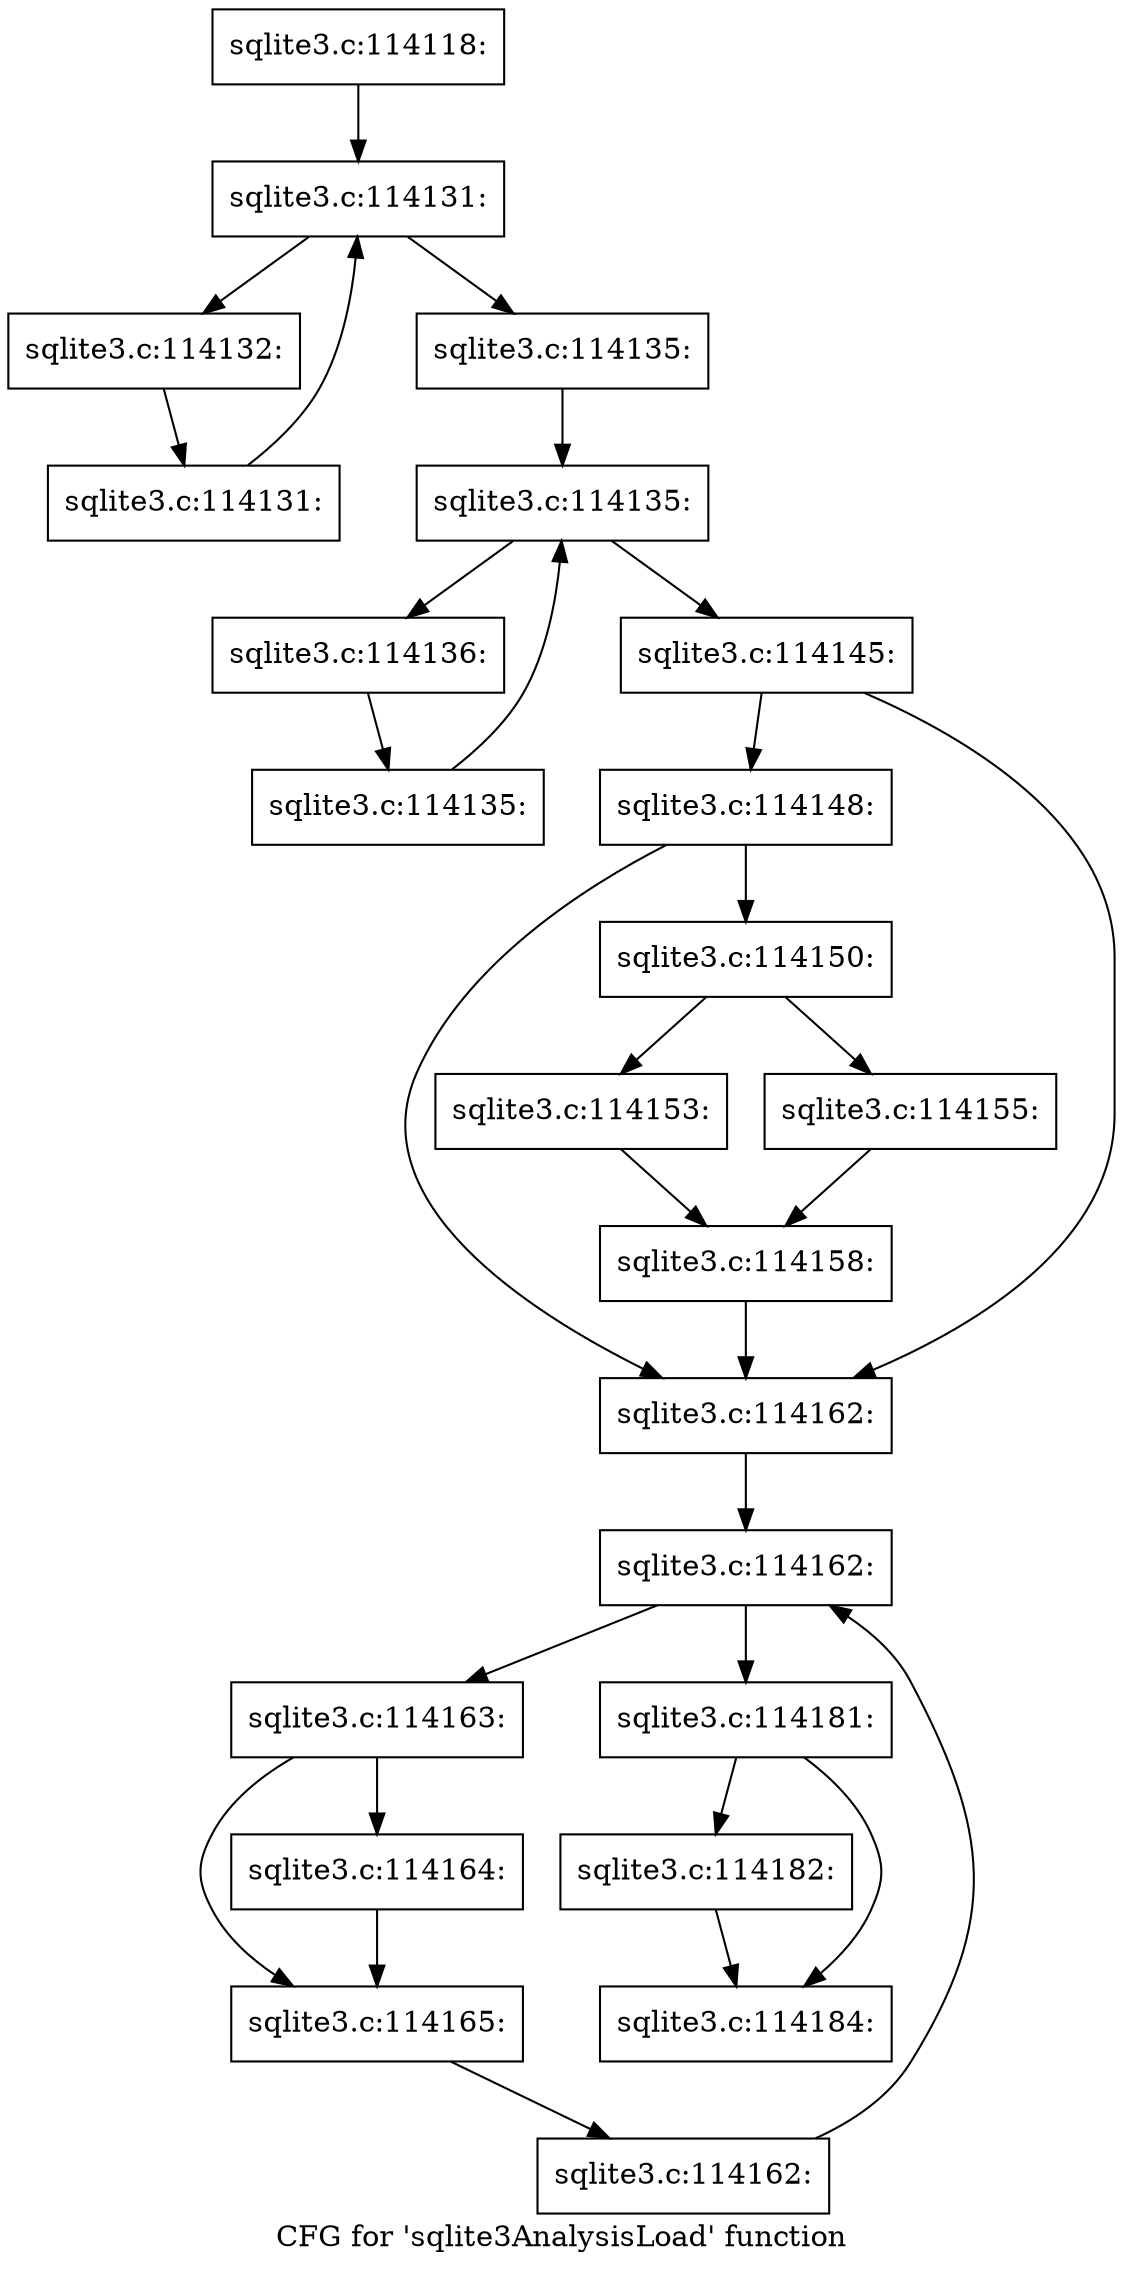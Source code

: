 digraph "CFG for 'sqlite3AnalysisLoad' function" {
	label="CFG for 'sqlite3AnalysisLoad' function";

	Node0x55c0f83b8f80 [shape=record,label="{sqlite3.c:114118:}"];
	Node0x55c0f83b8f80 -> Node0x55c0f83bd6d0;
	Node0x55c0f83bd6d0 [shape=record,label="{sqlite3.c:114131:}"];
	Node0x55c0f83bd6d0 -> Node0x55c0f83bd8f0;
	Node0x55c0f83bd6d0 -> Node0x55c0f83bd2c0;
	Node0x55c0f83bd8f0 [shape=record,label="{sqlite3.c:114132:}"];
	Node0x55c0f83bd8f0 -> Node0x55c0f83bd860;
	Node0x55c0f83bd860 [shape=record,label="{sqlite3.c:114131:}"];
	Node0x55c0f83bd860 -> Node0x55c0f83bd6d0;
	Node0x55c0f83bd2c0 [shape=record,label="{sqlite3.c:114135:}"];
	Node0x55c0f83bd2c0 -> Node0x55c0f83bedc0;
	Node0x55c0f83bedc0 [shape=record,label="{sqlite3.c:114135:}"];
	Node0x55c0f83bedc0 -> Node0x55c0f83befe0;
	Node0x55c0f83bedc0 -> Node0x55c0f83bea20;
	Node0x55c0f83befe0 [shape=record,label="{sqlite3.c:114136:}"];
	Node0x55c0f83befe0 -> Node0x55c0f83bef50;
	Node0x55c0f83bef50 [shape=record,label="{sqlite3.c:114135:}"];
	Node0x55c0f83bef50 -> Node0x55c0f83bedc0;
	Node0x55c0f83bea20 [shape=record,label="{sqlite3.c:114145:}"];
	Node0x55c0f83bea20 -> Node0x55c0f83c0ad0;
	Node0x55c0f83bea20 -> Node0x55c0f83c0a80;
	Node0x55c0f83c0ad0 [shape=record,label="{sqlite3.c:114148:}"];
	Node0x55c0f83c0ad0 -> Node0x55c0f83c0a30;
	Node0x55c0f83c0ad0 -> Node0x55c0f83c0a80;
	Node0x55c0f83c0a30 [shape=record,label="{sqlite3.c:114150:}"];
	Node0x55c0f83c0a30 -> Node0x55c0f83c1c40;
	Node0x55c0f83c0a30 -> Node0x55c0f83c1ce0;
	Node0x55c0f83c1c40 [shape=record,label="{sqlite3.c:114153:}"];
	Node0x55c0f83c1c40 -> Node0x55c0f83c1c90;
	Node0x55c0f83c1ce0 [shape=record,label="{sqlite3.c:114155:}"];
	Node0x55c0f83c1ce0 -> Node0x55c0f83c1c90;
	Node0x55c0f83c1c90 [shape=record,label="{sqlite3.c:114158:}"];
	Node0x55c0f83c1c90 -> Node0x55c0f83c0a80;
	Node0x55c0f83c0a80 [shape=record,label="{sqlite3.c:114162:}"];
	Node0x55c0f83c0a80 -> Node0x55c0f83c2ad0;
	Node0x55c0f83c2ad0 [shape=record,label="{sqlite3.c:114162:}"];
	Node0x55c0f83c2ad0 -> Node0x55c0f83c32c0;
	Node0x55c0f83c2ad0 -> Node0x55c0f60a11c0;
	Node0x55c0f83c32c0 [shape=record,label="{sqlite3.c:114163:}"];
	Node0x55c0f83c32c0 -> Node0x55c0f83c3a50;
	Node0x55c0f83c32c0 -> Node0x55c0f83c3a00;
	Node0x55c0f83c3a00 [shape=record,label="{sqlite3.c:114164:}"];
	Node0x55c0f83c3a00 -> Node0x55c0f83c3a50;
	Node0x55c0f83c3a50 [shape=record,label="{sqlite3.c:114165:}"];
	Node0x55c0f83c3a50 -> Node0x55c0f83c3230;
	Node0x55c0f83c3230 [shape=record,label="{sqlite3.c:114162:}"];
	Node0x55c0f83c3230 -> Node0x55c0f83c2ad0;
	Node0x55c0f60a11c0 [shape=record,label="{sqlite3.c:114181:}"];
	Node0x55c0f60a11c0 -> Node0x55c0f60ca350;
	Node0x55c0f60a11c0 -> Node0x55c0f83c46a0;
	Node0x55c0f60ca350 [shape=record,label="{sqlite3.c:114182:}"];
	Node0x55c0f60ca350 -> Node0x55c0f83c46a0;
	Node0x55c0f83c46a0 [shape=record,label="{sqlite3.c:114184:}"];
}
